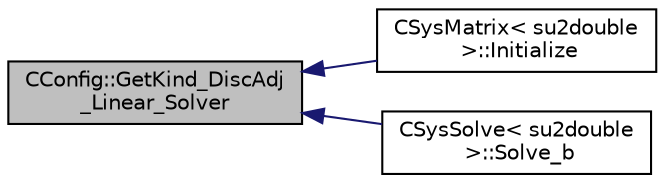 digraph "CConfig::GetKind_DiscAdj_Linear_Solver"
{
  edge [fontname="Helvetica",fontsize="10",labelfontname="Helvetica",labelfontsize="10"];
  node [fontname="Helvetica",fontsize="10",shape=record];
  rankdir="LR";
  Node4897 [label="CConfig::GetKind_DiscAdj\l_Linear_Solver",height=0.2,width=0.4,color="black", fillcolor="grey75", style="filled", fontcolor="black"];
  Node4897 -> Node4898 [dir="back",color="midnightblue",fontsize="10",style="solid",fontname="Helvetica"];
  Node4898 [label="CSysMatrix\< su2double\l \>::Initialize",height=0.2,width=0.4,color="black", fillcolor="white", style="filled",URL="$class_c_sys_matrix.html#a26223555fd7147cfd6309a8030d40209",tooltip="Initializes sparse matrix system. "];
  Node4897 -> Node4899 [dir="back",color="midnightblue",fontsize="10",style="solid",fontname="Helvetica"];
  Node4899 [label="CSysSolve\< su2double\l \>::Solve_b",height=0.2,width=0.4,color="black", fillcolor="white", style="filled",URL="$class_c_sys_solve.html#a5c501b77244d683ef143ee3146fe0a84",tooltip="Solve the adjoint linear system using a Krylov subspace method. "];
}
